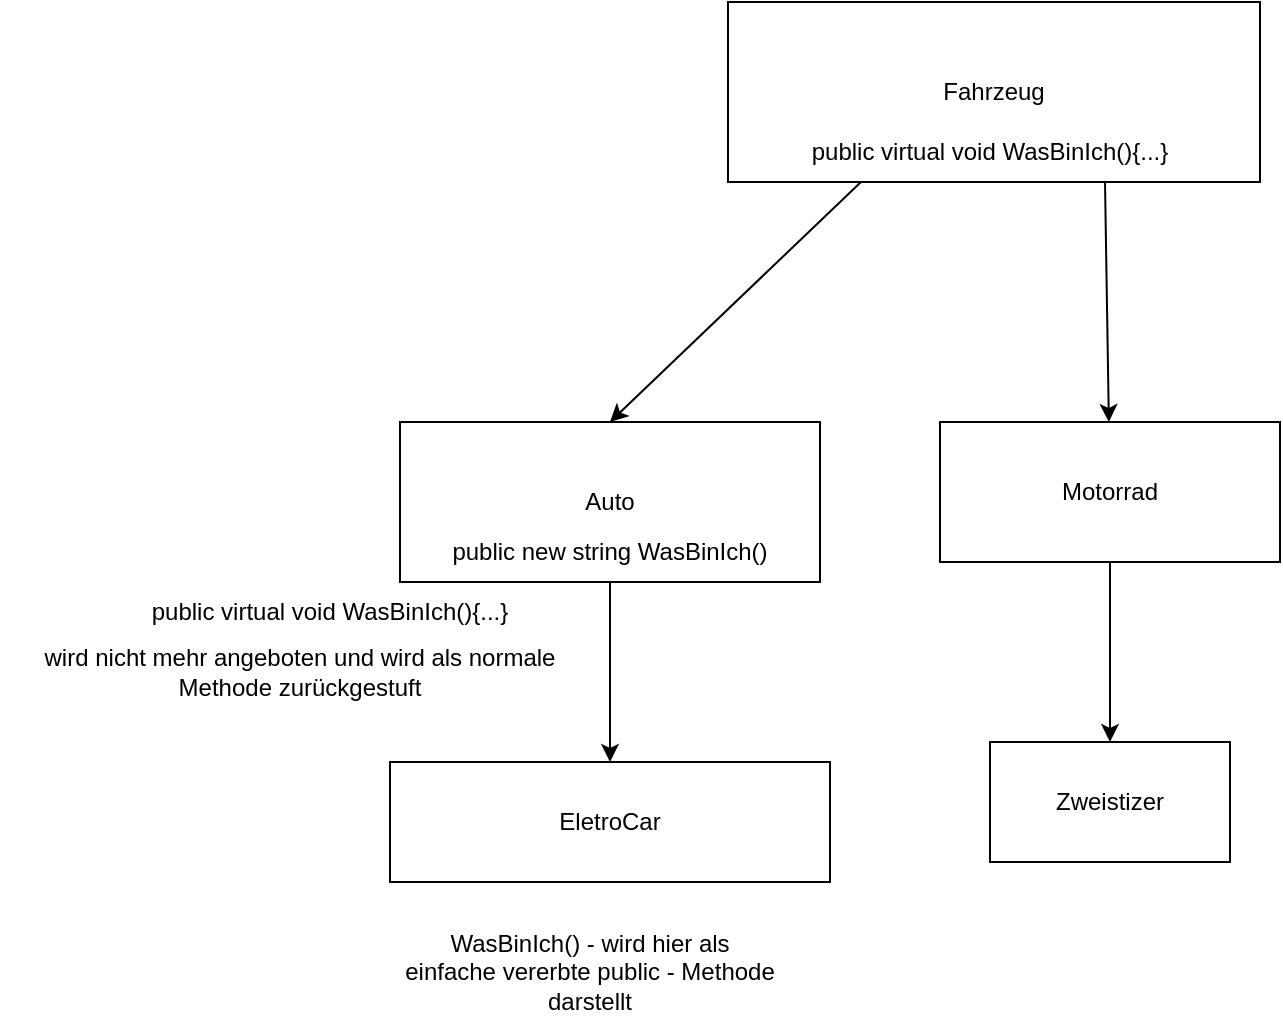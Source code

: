 <mxfile version="15.5.2" type="device"><diagram id="gEM2znMmeKm4tG73D6wV" name="Page-1"><mxGraphModel dx="1849" dy="434" grid="1" gridSize="10" guides="1" tooltips="1" connect="1" arrows="1" fold="1" page="1" pageScale="1" pageWidth="827" pageHeight="1169" math="0" shadow="0"><root><mxCell id="0"/><mxCell id="1" parent="0"/><mxCell id="QHff2f9qA0pjyS99jiez-1" value="Fahrzeug" style="rounded=0;whiteSpace=wrap;html=1;" vertex="1" parent="1"><mxGeometry x="294" y="30" width="266" height="90" as="geometry"/></mxCell><mxCell id="QHff2f9qA0pjyS99jiez-2" value="public virtual void WasBinIch(){...}" style="text;html=1;strokeColor=none;fillColor=none;align=center;verticalAlign=middle;whiteSpace=wrap;rounded=0;" vertex="1" parent="1"><mxGeometry x="310" y="90" width="230" height="30" as="geometry"/></mxCell><mxCell id="QHff2f9qA0pjyS99jiez-3" value="Auto" style="rounded=0;whiteSpace=wrap;html=1;" vertex="1" parent="1"><mxGeometry x="130" y="240" width="210" height="80" as="geometry"/></mxCell><mxCell id="QHff2f9qA0pjyS99jiez-4" value="EletroCar" style="rounded=0;whiteSpace=wrap;html=1;" vertex="1" parent="1"><mxGeometry x="125" y="410" width="220" height="60" as="geometry"/></mxCell><mxCell id="QHff2f9qA0pjyS99jiez-5" value="" style="endArrow=classic;html=1;rounded=0;exitX=0.25;exitY=1;exitDx=0;exitDy=0;entryX=0.5;entryY=0;entryDx=0;entryDy=0;" edge="1" parent="1" source="QHff2f9qA0pjyS99jiez-1" target="QHff2f9qA0pjyS99jiez-3"><mxGeometry width="50" height="50" relative="1" as="geometry"><mxPoint x="390" y="430" as="sourcePoint"/><mxPoint x="440" y="380" as="targetPoint"/></mxGeometry></mxCell><mxCell id="QHff2f9qA0pjyS99jiez-6" value="public new string WasBinIch()" style="text;html=1;strokeColor=none;fillColor=none;align=center;verticalAlign=middle;whiteSpace=wrap;rounded=0;" vertex="1" parent="1"><mxGeometry x="130" y="290" width="210" height="30" as="geometry"/></mxCell><mxCell id="QHff2f9qA0pjyS99jiez-7" value="" style="endArrow=classic;html=1;rounded=0;exitX=0.5;exitY=1;exitDx=0;exitDy=0;entryX=0.5;entryY=0;entryDx=0;entryDy=0;" edge="1" parent="1" source="QHff2f9qA0pjyS99jiez-6" target="QHff2f9qA0pjyS99jiez-4"><mxGeometry width="50" height="50" relative="1" as="geometry"><mxPoint x="390" y="340" as="sourcePoint"/><mxPoint x="440" y="290" as="targetPoint"/></mxGeometry></mxCell><mxCell id="QHff2f9qA0pjyS99jiez-8" value="wird nicht mehr angeboten und wird als normale Methode zurückgestuft" style="text;html=1;strokeColor=none;fillColor=none;align=center;verticalAlign=middle;whiteSpace=wrap;rounded=0;" vertex="1" parent="1"><mxGeometry x="-70" y="350" width="300" height="30" as="geometry"/></mxCell><mxCell id="QHff2f9qA0pjyS99jiez-9" value="public virtual void WasBinIch(){...}" style="text;html=1;strokeColor=none;fillColor=none;align=center;verticalAlign=middle;whiteSpace=wrap;rounded=0;" vertex="1" parent="1"><mxGeometry x="-20" y="320" width="230" height="30" as="geometry"/></mxCell><mxCell id="QHff2f9qA0pjyS99jiez-10" value="WasBinIch() - wird hier als einfache vererbte public - Methode darstellt" style="text;html=1;strokeColor=none;fillColor=none;align=center;verticalAlign=middle;whiteSpace=wrap;rounded=0;" vertex="1" parent="1"><mxGeometry x="130" y="500" width="190" height="30" as="geometry"/></mxCell><mxCell id="QHff2f9qA0pjyS99jiez-11" value="" style="endArrow=classic;html=1;rounded=0;exitX=0.75;exitY=1;exitDx=0;exitDy=0;" edge="1" parent="1" source="QHff2f9qA0pjyS99jiez-2" target="QHff2f9qA0pjyS99jiez-12"><mxGeometry width="50" height="50" relative="1" as="geometry"><mxPoint x="390" y="250" as="sourcePoint"/><mxPoint x="600" y="240" as="targetPoint"/></mxGeometry></mxCell><mxCell id="QHff2f9qA0pjyS99jiez-12" value="Motorrad" style="rounded=0;whiteSpace=wrap;html=1;" vertex="1" parent="1"><mxGeometry x="400" y="240" width="170" height="70" as="geometry"/></mxCell><mxCell id="QHff2f9qA0pjyS99jiez-13" value="Zweistizer" style="rounded=0;whiteSpace=wrap;html=1;" vertex="1" parent="1"><mxGeometry x="425" y="400" width="120" height="60" as="geometry"/></mxCell><mxCell id="QHff2f9qA0pjyS99jiez-14" value="" style="endArrow=classic;html=1;rounded=0;exitX=0.5;exitY=1;exitDx=0;exitDy=0;entryX=0.5;entryY=0;entryDx=0;entryDy=0;" edge="1" parent="1" source="QHff2f9qA0pjyS99jiez-12" target="QHff2f9qA0pjyS99jiez-13"><mxGeometry width="50" height="50" relative="1" as="geometry"><mxPoint x="390" y="390" as="sourcePoint"/><mxPoint x="440" y="340" as="targetPoint"/></mxGeometry></mxCell></root></mxGraphModel></diagram></mxfile>